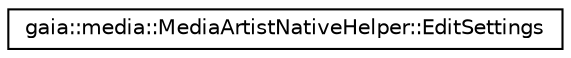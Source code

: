 digraph G
{
  edge [fontname="Helvetica",fontsize="10",labelfontname="Helvetica",labelfontsize="10"];
  node [fontname="Helvetica",fontsize="10",shape=record];
  rankdir=LR;
  Node1 [label="gaia::media::MediaArtistNativeHelper::EditSettings",height=0.2,width=0.4,color="black", fillcolor="white", style="filled",URL="$d1/d3c/classgaia_1_1media_1_1_media_artist_native_helper_1_1_edit_settings.html",tooltip="Defines the editing settings."];
}
